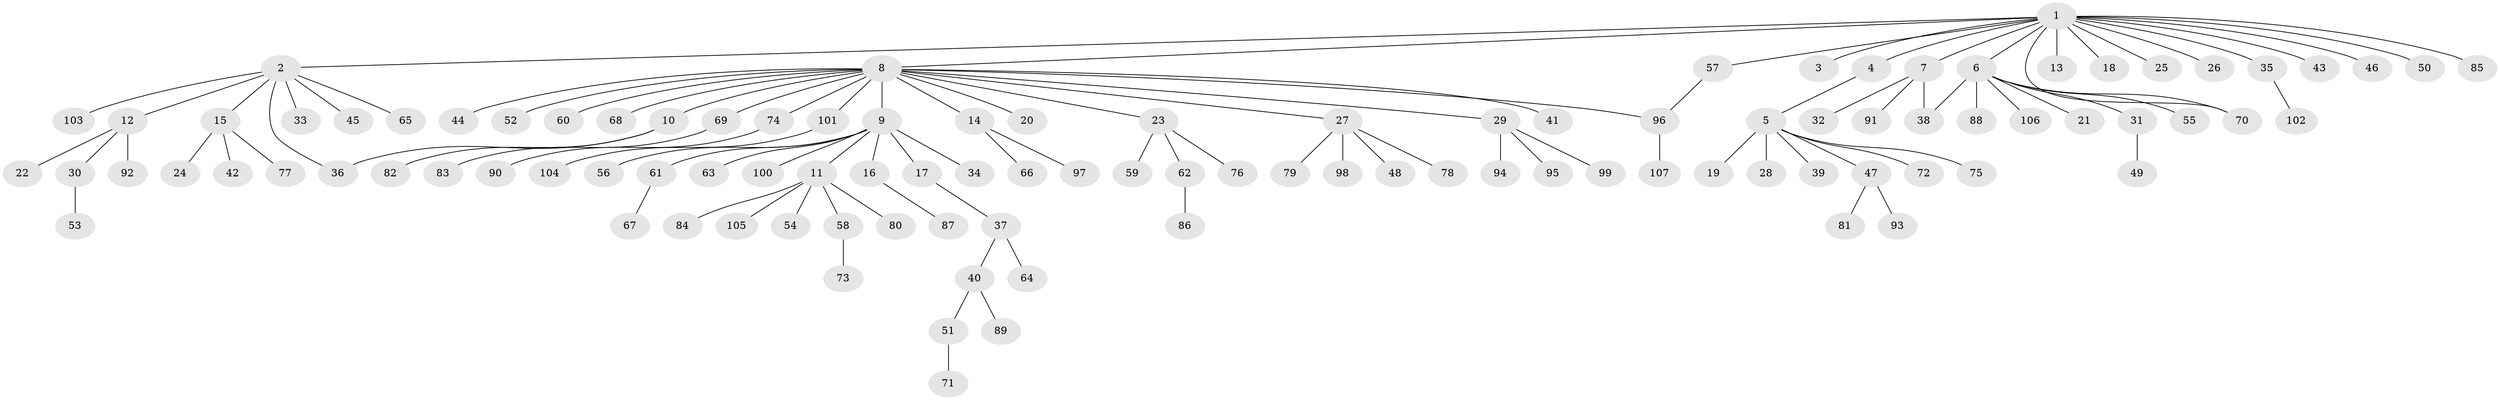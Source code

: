 // coarse degree distribution, {8: 0.037037037037037035, 7: 0.018518518518518517, 2: 0.2222222222222222, 3: 0.12962962962962962, 12: 0.018518518518518517, 1: 0.5555555555555556, 4: 0.018518518518518517}
// Generated by graph-tools (version 1.1) at 2025/50/03/04/25 22:50:18]
// undirected, 107 vertices, 110 edges
graph export_dot {
  node [color=gray90,style=filled];
  1;
  2;
  3;
  4;
  5;
  6;
  7;
  8;
  9;
  10;
  11;
  12;
  13;
  14;
  15;
  16;
  17;
  18;
  19;
  20;
  21;
  22;
  23;
  24;
  25;
  26;
  27;
  28;
  29;
  30;
  31;
  32;
  33;
  34;
  35;
  36;
  37;
  38;
  39;
  40;
  41;
  42;
  43;
  44;
  45;
  46;
  47;
  48;
  49;
  50;
  51;
  52;
  53;
  54;
  55;
  56;
  57;
  58;
  59;
  60;
  61;
  62;
  63;
  64;
  65;
  66;
  67;
  68;
  69;
  70;
  71;
  72;
  73;
  74;
  75;
  76;
  77;
  78;
  79;
  80;
  81;
  82;
  83;
  84;
  85;
  86;
  87;
  88;
  89;
  90;
  91;
  92;
  93;
  94;
  95;
  96;
  97;
  98;
  99;
  100;
  101;
  102;
  103;
  104;
  105;
  106;
  107;
  1 -- 2;
  1 -- 3;
  1 -- 4;
  1 -- 6;
  1 -- 7;
  1 -- 8;
  1 -- 13;
  1 -- 18;
  1 -- 25;
  1 -- 26;
  1 -- 35;
  1 -- 43;
  1 -- 46;
  1 -- 50;
  1 -- 57;
  1 -- 70;
  1 -- 85;
  2 -- 12;
  2 -- 15;
  2 -- 33;
  2 -- 36;
  2 -- 45;
  2 -- 65;
  2 -- 103;
  4 -- 5;
  5 -- 19;
  5 -- 28;
  5 -- 39;
  5 -- 47;
  5 -- 72;
  5 -- 75;
  6 -- 21;
  6 -- 31;
  6 -- 38;
  6 -- 55;
  6 -- 70;
  6 -- 88;
  6 -- 106;
  7 -- 32;
  7 -- 38;
  7 -- 91;
  8 -- 9;
  8 -- 10;
  8 -- 14;
  8 -- 20;
  8 -- 23;
  8 -- 27;
  8 -- 29;
  8 -- 41;
  8 -- 44;
  8 -- 52;
  8 -- 60;
  8 -- 68;
  8 -- 69;
  8 -- 74;
  8 -- 96;
  8 -- 101;
  9 -- 11;
  9 -- 16;
  9 -- 17;
  9 -- 34;
  9 -- 56;
  9 -- 61;
  9 -- 63;
  9 -- 100;
  10 -- 36;
  10 -- 82;
  11 -- 54;
  11 -- 58;
  11 -- 80;
  11 -- 84;
  11 -- 105;
  12 -- 22;
  12 -- 30;
  12 -- 92;
  14 -- 66;
  14 -- 97;
  15 -- 24;
  15 -- 42;
  15 -- 77;
  16 -- 87;
  17 -- 37;
  23 -- 59;
  23 -- 62;
  23 -- 76;
  27 -- 48;
  27 -- 78;
  27 -- 79;
  27 -- 98;
  29 -- 94;
  29 -- 95;
  29 -- 99;
  30 -- 53;
  31 -- 49;
  35 -- 102;
  37 -- 40;
  37 -- 64;
  40 -- 51;
  40 -- 89;
  47 -- 81;
  47 -- 93;
  51 -- 71;
  57 -- 96;
  58 -- 73;
  61 -- 67;
  62 -- 86;
  69 -- 83;
  74 -- 90;
  96 -- 107;
  101 -- 104;
}
